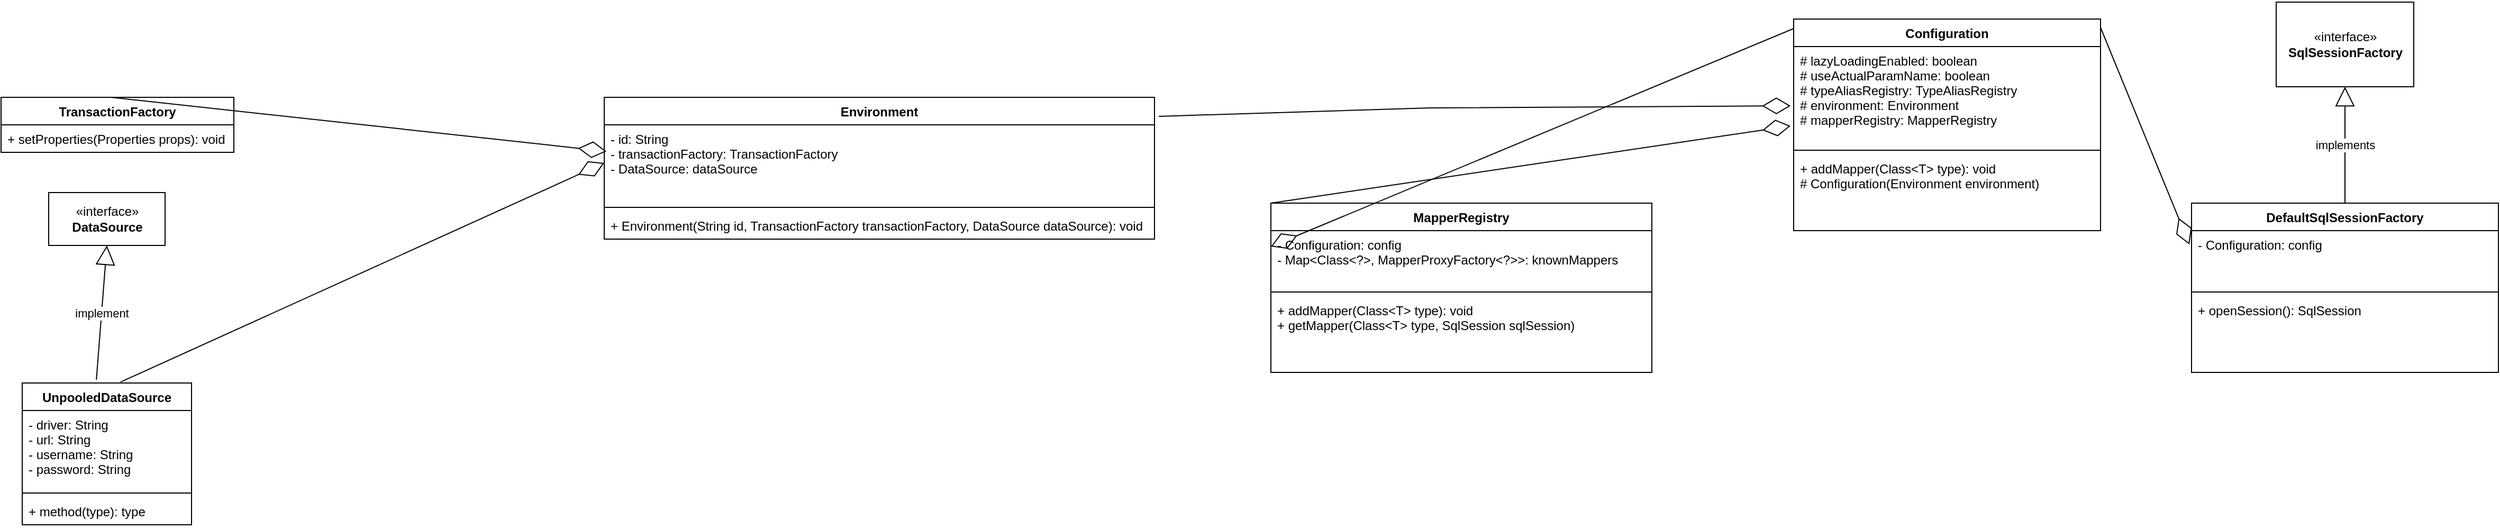 <mxfile version="20.0.3" type="github">
  <diagram id="iXZcGNNmCSIeaidQn2pe" name="Page-1">
    <mxGraphModel dx="2249" dy="754" grid="1" gridSize="10" guides="1" tooltips="1" connect="1" arrows="1" fold="1" page="1" pageScale="1" pageWidth="827" pageHeight="1169" math="0" shadow="0">
      <root>
        <mxCell id="0" />
        <mxCell id="1" parent="0" />
        <mxCell id="8PgjqN5B2nTJflBZYocQ-1" value="TransactionFactory" style="swimlane;fontStyle=1;align=center;verticalAlign=top;childLayout=stackLayout;horizontal=1;startSize=26;horizontalStack=0;resizeParent=1;resizeParentMax=0;resizeLast=0;collapsible=1;marginBottom=0;" parent="1" vertex="1">
          <mxGeometry x="-330" y="460" width="220" height="52" as="geometry">
            <mxRectangle x="190" y="80" width="140" height="26" as="alternateBounds" />
          </mxGeometry>
        </mxCell>
        <mxCell id="8PgjqN5B2nTJflBZYocQ-4" value="+ setProperties(Properties props): void" style="text;strokeColor=none;fillColor=none;align=left;verticalAlign=top;spacingLeft=4;spacingRight=4;overflow=hidden;rotatable=0;points=[[0,0.5],[1,0.5]];portConstraint=eastwest;" parent="8PgjqN5B2nTJflBZYocQ-1" vertex="1">
          <mxGeometry y="26" width="220" height="26" as="geometry" />
        </mxCell>
        <mxCell id="8PgjqN5B2nTJflBZYocQ-5" value="UnpooledDataSource" style="swimlane;fontStyle=1;align=center;verticalAlign=top;childLayout=stackLayout;horizontal=1;startSize=26;horizontalStack=0;resizeParent=1;resizeParentMax=0;resizeLast=0;collapsible=1;marginBottom=0;" parent="1" vertex="1">
          <mxGeometry x="-310" y="730" width="160" height="134" as="geometry">
            <mxRectangle x="190" y="80" width="140" height="26" as="alternateBounds" />
          </mxGeometry>
        </mxCell>
        <mxCell id="8PgjqN5B2nTJflBZYocQ-6" value="- driver: String&#xa;- url: String&#xa;- username: String&#xa;- password: String" style="text;strokeColor=none;fillColor=none;align=left;verticalAlign=top;spacingLeft=4;spacingRight=4;overflow=hidden;rotatable=0;points=[[0,0.5],[1,0.5]];portConstraint=eastwest;" parent="8PgjqN5B2nTJflBZYocQ-5" vertex="1">
          <mxGeometry y="26" width="160" height="74" as="geometry" />
        </mxCell>
        <mxCell id="8PgjqN5B2nTJflBZYocQ-7" value="" style="line;strokeWidth=1;fillColor=none;align=left;verticalAlign=middle;spacingTop=-1;spacingLeft=3;spacingRight=3;rotatable=0;labelPosition=right;points=[];portConstraint=eastwest;" parent="8PgjqN5B2nTJflBZYocQ-5" vertex="1">
          <mxGeometry y="100" width="160" height="8" as="geometry" />
        </mxCell>
        <mxCell id="8PgjqN5B2nTJflBZYocQ-8" value="+ method(type): type" style="text;strokeColor=none;fillColor=none;align=left;verticalAlign=top;spacingLeft=4;spacingRight=4;overflow=hidden;rotatable=0;points=[[0,0.5],[1,0.5]];portConstraint=eastwest;" parent="8PgjqN5B2nTJflBZYocQ-5" vertex="1">
          <mxGeometry y="108" width="160" height="26" as="geometry" />
        </mxCell>
        <mxCell id="8PgjqN5B2nTJflBZYocQ-9" value="«interface»&lt;br&gt;&lt;b&gt;DataSource&lt;/b&gt;" style="html=1;" parent="1" vertex="1">
          <mxGeometry x="-285" y="550" width="110" height="50" as="geometry" />
        </mxCell>
        <mxCell id="8PgjqN5B2nTJflBZYocQ-14" value="implement" style="endArrow=block;endSize=16;endFill=0;html=1;rounded=0;entryX=0.5;entryY=1;entryDx=0;entryDy=0;exitX=0.438;exitY=-0.023;exitDx=0;exitDy=0;exitPerimeter=0;" parent="1" source="8PgjqN5B2nTJflBZYocQ-5" target="8PgjqN5B2nTJflBZYocQ-9" edge="1">
          <mxGeometry width="160" relative="1" as="geometry">
            <mxPoint x="-280" y="640" as="sourcePoint" />
            <mxPoint x="-120" y="640" as="targetPoint" />
          </mxGeometry>
        </mxCell>
        <mxCell id="8PgjqN5B2nTJflBZYocQ-17" value="Configuration" style="swimlane;fontStyle=1;align=center;verticalAlign=top;childLayout=stackLayout;horizontal=1;startSize=26;horizontalStack=0;resizeParent=1;resizeParentMax=0;resizeLast=0;collapsible=1;marginBottom=0;" parent="1" vertex="1">
          <mxGeometry x="1364" y="386" width="290" height="200" as="geometry">
            <mxRectangle x="190" y="80" width="140" height="26" as="alternateBounds" />
          </mxGeometry>
        </mxCell>
        <mxCell id="8PgjqN5B2nTJflBZYocQ-18" value="# lazyLoadingEnabled: boolean&#xa;# useActualParamName: boolean&#xa;# typeAliasRegistry: TypeAliasRegistry&#xa;# environment: Environment&#xa;# mapperRegistry: MapperRegistry&#xa;&#xa;&#xa;&#xa;&#xa;" style="text;strokeColor=none;fillColor=none;align=left;verticalAlign=top;spacingLeft=4;spacingRight=4;overflow=hidden;rotatable=0;points=[[0,0.5],[1,0.5]];portConstraint=eastwest;" parent="8PgjqN5B2nTJflBZYocQ-17" vertex="1">
          <mxGeometry y="26" width="290" height="94" as="geometry" />
        </mxCell>
        <mxCell id="8PgjqN5B2nTJflBZYocQ-19" value="" style="line;strokeWidth=1;fillColor=none;align=left;verticalAlign=middle;spacingTop=-1;spacingLeft=3;spacingRight=3;rotatable=0;labelPosition=right;points=[];portConstraint=eastwest;" parent="8PgjqN5B2nTJflBZYocQ-17" vertex="1">
          <mxGeometry y="120" width="290" height="8" as="geometry" />
        </mxCell>
        <mxCell id="8PgjqN5B2nTJflBZYocQ-20" value="+ addMapper(Class&lt;T&gt; type): void&#xa;# Configuration(Environment environment)" style="text;strokeColor=none;fillColor=none;align=left;verticalAlign=top;spacingLeft=4;spacingRight=4;overflow=hidden;rotatable=0;points=[[0,0.5],[1,0.5]];portConstraint=eastwest;" parent="8PgjqN5B2nTJflBZYocQ-17" vertex="1">
          <mxGeometry y="128" width="290" height="72" as="geometry" />
        </mxCell>
        <mxCell id="8PgjqN5B2nTJflBZYocQ-21" value="Environment" style="swimlane;fontStyle=1;align=center;verticalAlign=top;childLayout=stackLayout;horizontal=1;startSize=26;horizontalStack=0;resizeParent=1;resizeParentMax=0;resizeLast=0;collapsible=1;marginBottom=0;" parent="1" vertex="1">
          <mxGeometry x="240" y="460" width="520" height="134" as="geometry">
            <mxRectangle x="190" y="80" width="140" height="26" as="alternateBounds" />
          </mxGeometry>
        </mxCell>
        <mxCell id="8PgjqN5B2nTJflBZYocQ-22" value="- id: String&#xa;- transactionFactory: TransactionFactory&#xa;- DataSource: dataSource" style="text;strokeColor=none;fillColor=none;align=left;verticalAlign=top;spacingLeft=4;spacingRight=4;overflow=hidden;rotatable=0;points=[[0,0.5],[1,0.5]];portConstraint=eastwest;" parent="8PgjqN5B2nTJflBZYocQ-21" vertex="1">
          <mxGeometry y="26" width="520" height="74" as="geometry" />
        </mxCell>
        <mxCell id="8PgjqN5B2nTJflBZYocQ-23" value="" style="line;strokeWidth=1;fillColor=none;align=left;verticalAlign=middle;spacingTop=-1;spacingLeft=3;spacingRight=3;rotatable=0;labelPosition=right;points=[];portConstraint=eastwest;" parent="8PgjqN5B2nTJflBZYocQ-21" vertex="1">
          <mxGeometry y="100" width="520" height="8" as="geometry" />
        </mxCell>
        <mxCell id="8PgjqN5B2nTJflBZYocQ-24" value="+ Environment(String id, TransactionFactory transactionFactory, DataSource dataSource): void" style="text;strokeColor=none;fillColor=none;align=left;verticalAlign=top;spacingLeft=4;spacingRight=4;overflow=hidden;rotatable=0;points=[[0,0.5],[1,0.5]];portConstraint=eastwest;" parent="8PgjqN5B2nTJflBZYocQ-21" vertex="1">
          <mxGeometry y="108" width="520" height="26" as="geometry" />
        </mxCell>
        <mxCell id="8PgjqN5B2nTJflBZYocQ-25" value="" style="endArrow=diamondThin;endFill=0;endSize=24;html=1;rounded=0;exitX=0.473;exitY=0;exitDx=0;exitDy=0;exitPerimeter=0;entryX=0.004;entryY=0.338;entryDx=0;entryDy=0;entryPerimeter=0;" parent="1" source="8PgjqN5B2nTJflBZYocQ-1" target="8PgjqN5B2nTJflBZYocQ-22" edge="1">
          <mxGeometry width="160" relative="1" as="geometry">
            <mxPoint x="250" y="670" as="sourcePoint" />
            <mxPoint x="410" y="670" as="targetPoint" />
          </mxGeometry>
        </mxCell>
        <mxCell id="8PgjqN5B2nTJflBZYocQ-26" value="" style="endArrow=diamondThin;endFill=0;endSize=24;html=1;rounded=0;exitX=0.581;exitY=-0.007;exitDx=0;exitDy=0;exitPerimeter=0;" parent="1" source="8PgjqN5B2nTJflBZYocQ-5" edge="1">
          <mxGeometry width="160" relative="1" as="geometry">
            <mxPoint x="-300" y="720" as="sourcePoint" />
            <mxPoint x="240" y="522" as="targetPoint" />
            <Array as="points" />
          </mxGeometry>
        </mxCell>
        <mxCell id="8PgjqN5B2nTJflBZYocQ-28" value="" style="endArrow=diamondThin;endFill=0;endSize=24;html=1;rounded=0;entryX=-0.01;entryY=0.596;entryDx=0;entryDy=0;entryPerimeter=0;exitX=1.008;exitY=0.134;exitDx=0;exitDy=0;exitPerimeter=0;" parent="1" source="8PgjqN5B2nTJflBZYocQ-21" target="8PgjqN5B2nTJflBZYocQ-18" edge="1">
          <mxGeometry width="160" relative="1" as="geometry">
            <mxPoint x="510" y="680" as="sourcePoint" />
            <mxPoint x="1050" y="490" as="targetPoint" />
            <Array as="points">
              <mxPoint x="1020" y="470" />
            </Array>
          </mxGeometry>
        </mxCell>
        <mxCell id="_VWwLIJS1u1SanAvFoNd-1" value="MapperRegistry" style="swimlane;fontStyle=1;align=center;verticalAlign=top;childLayout=stackLayout;horizontal=1;startSize=26;horizontalStack=0;resizeParent=1;resizeParentMax=0;resizeLast=0;collapsible=1;marginBottom=0;" vertex="1" parent="1">
          <mxGeometry x="870" y="560" width="360" height="160" as="geometry">
            <mxRectangle x="190" y="80" width="140" height="26" as="alternateBounds" />
          </mxGeometry>
        </mxCell>
        <mxCell id="_VWwLIJS1u1SanAvFoNd-2" value="- Configuration: config&#xa;- Map&lt;Class&lt;?&gt;, MapperProxyFactory&lt;?&gt;&gt;: knownMappers&#xa;&#xa;&#xa;&#xa;&#xa;" style="text;strokeColor=none;fillColor=none;align=left;verticalAlign=top;spacingLeft=4;spacingRight=4;overflow=hidden;rotatable=0;points=[[0,0.5],[1,0.5]];portConstraint=eastwest;" vertex="1" parent="_VWwLIJS1u1SanAvFoNd-1">
          <mxGeometry y="26" width="360" height="54" as="geometry" />
        </mxCell>
        <mxCell id="_VWwLIJS1u1SanAvFoNd-3" value="" style="line;strokeWidth=1;fillColor=none;align=left;verticalAlign=middle;spacingTop=-1;spacingLeft=3;spacingRight=3;rotatable=0;labelPosition=right;points=[];portConstraint=eastwest;" vertex="1" parent="_VWwLIJS1u1SanAvFoNd-1">
          <mxGeometry y="80" width="360" height="8" as="geometry" />
        </mxCell>
        <mxCell id="_VWwLIJS1u1SanAvFoNd-4" value="+ addMapper(Class&lt;T&gt; type): void&#xa;+ getMapper(Class&lt;T&gt; type, SqlSession sqlSession)" style="text;strokeColor=none;fillColor=none;align=left;verticalAlign=top;spacingLeft=4;spacingRight=4;overflow=hidden;rotatable=0;points=[[0,0.5],[1,0.5]];portConstraint=eastwest;" vertex="1" parent="_VWwLIJS1u1SanAvFoNd-1">
          <mxGeometry y="88" width="360" height="72" as="geometry" />
        </mxCell>
        <mxCell id="_VWwLIJS1u1SanAvFoNd-6" value="" style="endArrow=diamondThin;endFill=0;endSize=24;html=1;rounded=0;entryX=-0.01;entryY=0.798;entryDx=0;entryDy=0;entryPerimeter=0;exitX=0;exitY=0;exitDx=0;exitDy=0;" edge="1" parent="1" source="_VWwLIJS1u1SanAvFoNd-1" target="8PgjqN5B2nTJflBZYocQ-18">
          <mxGeometry width="160" relative="1" as="geometry">
            <mxPoint x="920" y="560" as="sourcePoint" />
            <mxPoint x="1080" y="560" as="targetPoint" />
          </mxGeometry>
        </mxCell>
        <mxCell id="_VWwLIJS1u1SanAvFoNd-8" value="" style="endArrow=diamondThin;endFill=0;endSize=24;html=1;rounded=0;exitX=0;exitY=0.045;exitDx=0;exitDy=0;exitPerimeter=0;entryX=0;entryY=0.278;entryDx=0;entryDy=0;entryPerimeter=0;" edge="1" parent="1" source="8PgjqN5B2nTJflBZYocQ-17" target="_VWwLIJS1u1SanAvFoNd-2">
          <mxGeometry width="160" relative="1" as="geometry">
            <mxPoint x="1080" y="690" as="sourcePoint" />
            <mxPoint x="1240" y="690" as="targetPoint" />
          </mxGeometry>
        </mxCell>
        <mxCell id="_VWwLIJS1u1SanAvFoNd-9" value="«interface»&lt;br&gt;&lt;b&gt;SqlSessionFactory&lt;/b&gt;" style="html=1;direction=south;" vertex="1" parent="1">
          <mxGeometry x="1820" y="370" width="130" height="80" as="geometry" />
        </mxCell>
        <mxCell id="_VWwLIJS1u1SanAvFoNd-10" value="DefaultSqlSessionFactory" style="swimlane;fontStyle=1;align=center;verticalAlign=top;childLayout=stackLayout;horizontal=1;startSize=26;horizontalStack=0;resizeParent=1;resizeParentMax=0;resizeLast=0;collapsible=1;marginBottom=0;" vertex="1" parent="1">
          <mxGeometry x="1740" y="560" width="290" height="160" as="geometry">
            <mxRectangle x="190" y="80" width="140" height="26" as="alternateBounds" />
          </mxGeometry>
        </mxCell>
        <mxCell id="_VWwLIJS1u1SanAvFoNd-11" value="- Configuration: config" style="text;strokeColor=none;fillColor=none;align=left;verticalAlign=top;spacingLeft=4;spacingRight=4;overflow=hidden;rotatable=0;points=[[0,0.5],[1,0.5]];portConstraint=eastwest;" vertex="1" parent="_VWwLIJS1u1SanAvFoNd-10">
          <mxGeometry y="26" width="290" height="54" as="geometry" />
        </mxCell>
        <mxCell id="_VWwLIJS1u1SanAvFoNd-12" value="" style="line;strokeWidth=1;fillColor=none;align=left;verticalAlign=middle;spacingTop=-1;spacingLeft=3;spacingRight=3;rotatable=0;labelPosition=right;points=[];portConstraint=eastwest;" vertex="1" parent="_VWwLIJS1u1SanAvFoNd-10">
          <mxGeometry y="80" width="290" height="8" as="geometry" />
        </mxCell>
        <mxCell id="_VWwLIJS1u1SanAvFoNd-13" value="+ openSession(): SqlSession&#xa;" style="text;strokeColor=none;fillColor=none;align=left;verticalAlign=top;spacingLeft=4;spacingRight=4;overflow=hidden;rotatable=0;points=[[0,0.5],[1,0.5]];portConstraint=eastwest;" vertex="1" parent="_VWwLIJS1u1SanAvFoNd-10">
          <mxGeometry y="88" width="290" height="72" as="geometry" />
        </mxCell>
        <mxCell id="_VWwLIJS1u1SanAvFoNd-14" value="implements" style="endArrow=block;endSize=16;endFill=0;html=1;rounded=0;exitX=0.5;exitY=0;exitDx=0;exitDy=0;entryX=1;entryY=0.5;entryDx=0;entryDy=0;" edge="1" parent="1" source="_VWwLIJS1u1SanAvFoNd-10" target="_VWwLIJS1u1SanAvFoNd-9">
          <mxGeometry width="160" relative="1" as="geometry">
            <mxPoint x="1410" y="690" as="sourcePoint" />
            <mxPoint x="1570" y="690" as="targetPoint" />
            <Array as="points" />
          </mxGeometry>
        </mxCell>
        <mxCell id="_VWwLIJS1u1SanAvFoNd-15" value="" style="endArrow=diamondThin;endFill=0;endSize=24;html=1;rounded=0;exitX=1;exitY=0.04;exitDx=0;exitDy=0;exitPerimeter=0;entryX=-0.007;entryY=0.241;entryDx=0;entryDy=0;entryPerimeter=0;" edge="1" parent="1" source="8PgjqN5B2nTJflBZYocQ-17" target="_VWwLIJS1u1SanAvFoNd-11">
          <mxGeometry width="160" relative="1" as="geometry">
            <mxPoint x="1410" y="690" as="sourcePoint" />
            <mxPoint x="1570" y="690" as="targetPoint" />
          </mxGeometry>
        </mxCell>
      </root>
    </mxGraphModel>
  </diagram>
</mxfile>
